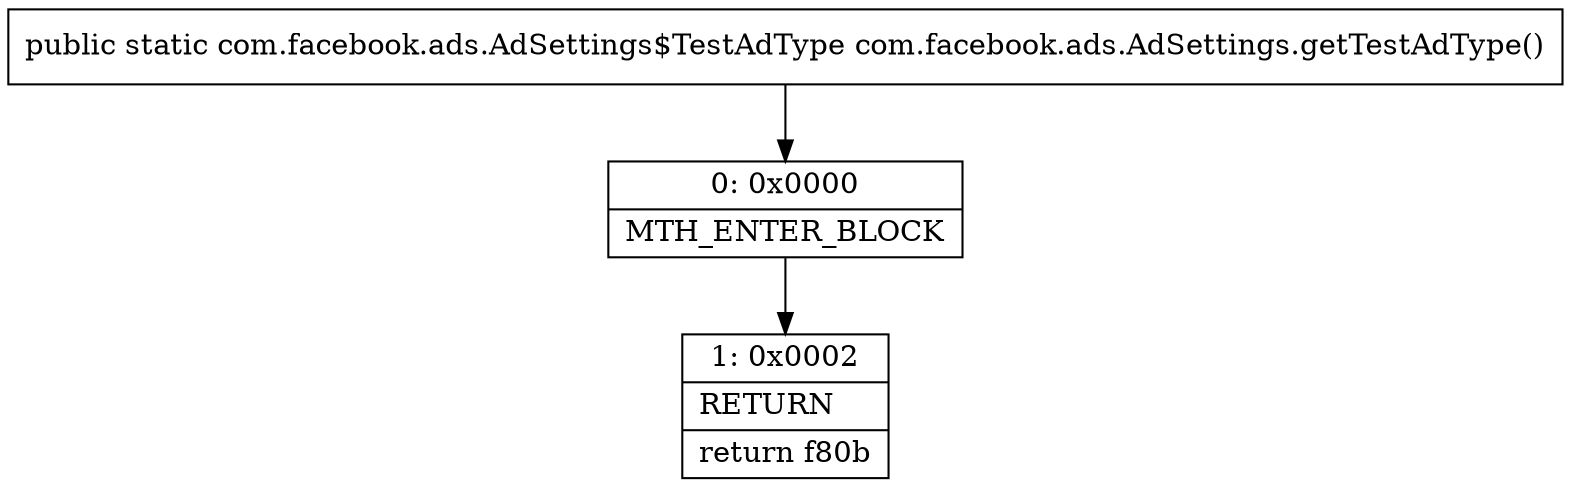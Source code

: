 digraph "CFG forcom.facebook.ads.AdSettings.getTestAdType()Lcom\/facebook\/ads\/AdSettings$TestAdType;" {
Node_0 [shape=record,label="{0\:\ 0x0000|MTH_ENTER_BLOCK\l}"];
Node_1 [shape=record,label="{1\:\ 0x0002|RETURN\l|return f80b\l}"];
MethodNode[shape=record,label="{public static com.facebook.ads.AdSettings$TestAdType com.facebook.ads.AdSettings.getTestAdType() }"];
MethodNode -> Node_0;
Node_0 -> Node_1;
}

